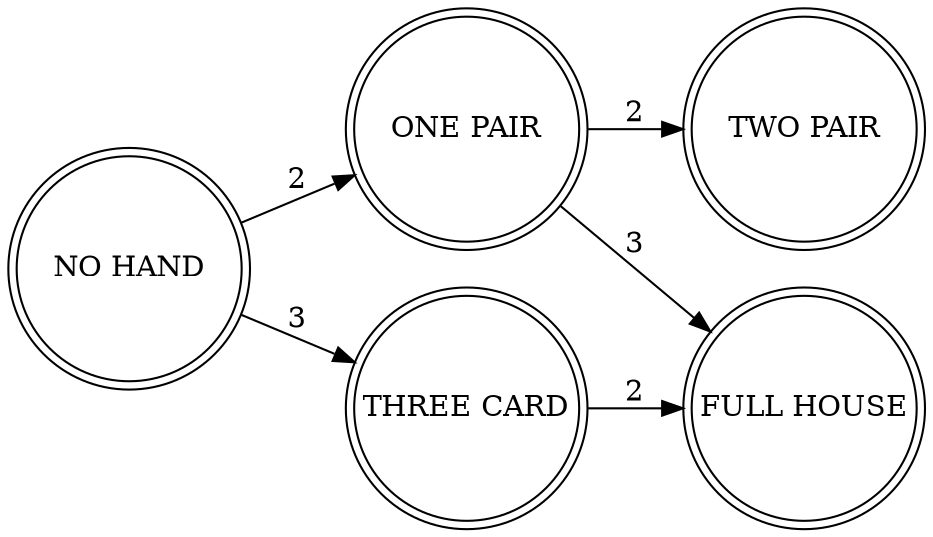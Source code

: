 digraph state {
  graph [rankdir = LR];
  node [shape="doublecircle", width=1.5, fixedsize=true];
  NO_HAND    [label="NO HAND"];
  ONE_PAIR   [label="ONE PAIR"];
  TWO_PAIR   [label="TWO PAIR"];
  THREE_CARD [label="THREE CARD"];
  FULL_HOUSE [label="FULL HOUSE"];

  NO_HAND    -> ONE_PAIR   [label="2"];
  NO_HAND    -> THREE_CARD [label="3"];
  ONE_PAIR   -> TWO_PAIR   [label="2"];
  ONE_PAIR   -> FULL_HOUSE [label="3"];
  THREE_CARD -> FULL_HOUSE [label="2"];

  {rank=same; ONE_PAIR; THREE_CARD}
  {rank=same; TWO_PAIR; FULL_HOUSE}
}
